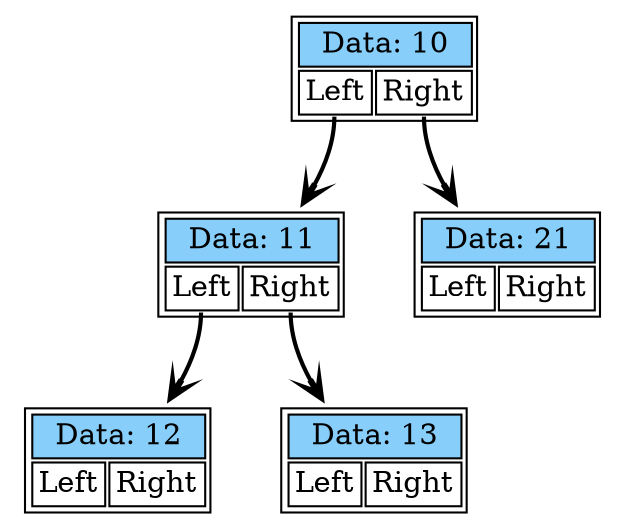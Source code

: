 digraph dump_graph {
	rankdir=TV; 
node0x4a5c160 [shape=plaintext
					label=<<table border='1' cellborder='1'>
					<tr><td colspan="2" bgcolor="lightskyblue" >Data: 12</td></tr>
					<tr><td port= "lchild">Left</td><td port="rchild">Right</td></tr>
				</table>>];
node0x4a5c0a0 [shape=plaintext
					label=<<table border='1' cellborder='1'>
					<tr><td colspan="2" bgcolor="lightskyblue" >Data: 11</td></tr>
					<tr><td port= "lchild">Left</td><td port="rchild">Right</td></tr>
				</table>>];
	node0x4a5c0a0:lchild -> node0x4a5c160[style=bold, arrowhead=vee];
	node0x4a5c0a0:rchild -> node0x4a5c1c0[style=bold, arrowhead=vee];
node0x4a5c1c0 [shape=plaintext
					label=<<table border='1' cellborder='1'>
					<tr><td colspan="2" bgcolor="lightskyblue" >Data: 13</td></tr>
					<tr><td port= "lchild">Left</td><td port="rchild">Right</td></tr>
				</table>>];
node0x4a5c040 [shape=plaintext
					label=<<table border='1' cellborder='1'>
					<tr><td colspan="2" bgcolor="lightskyblue" >Data: 10</td></tr>
					<tr><td port= "lchild">Left</td><td port="rchild">Right</td></tr>
				</table>>];
	node0x4a5c040:lchild -> node0x4a5c0a0[style=bold, arrowhead=vee];
	node0x4a5c040:rchild -> node0x4a5c100[style=bold, arrowhead=vee];
node0x4a5c100 [shape=plaintext
					label=<<table border='1' cellborder='1'>
					<tr><td colspan="2" bgcolor="lightskyblue" >Data: 21</td></tr>
					<tr><td port= "lchild">Left</td><td port="rchild">Right</td></tr>
				</table>>];
}
